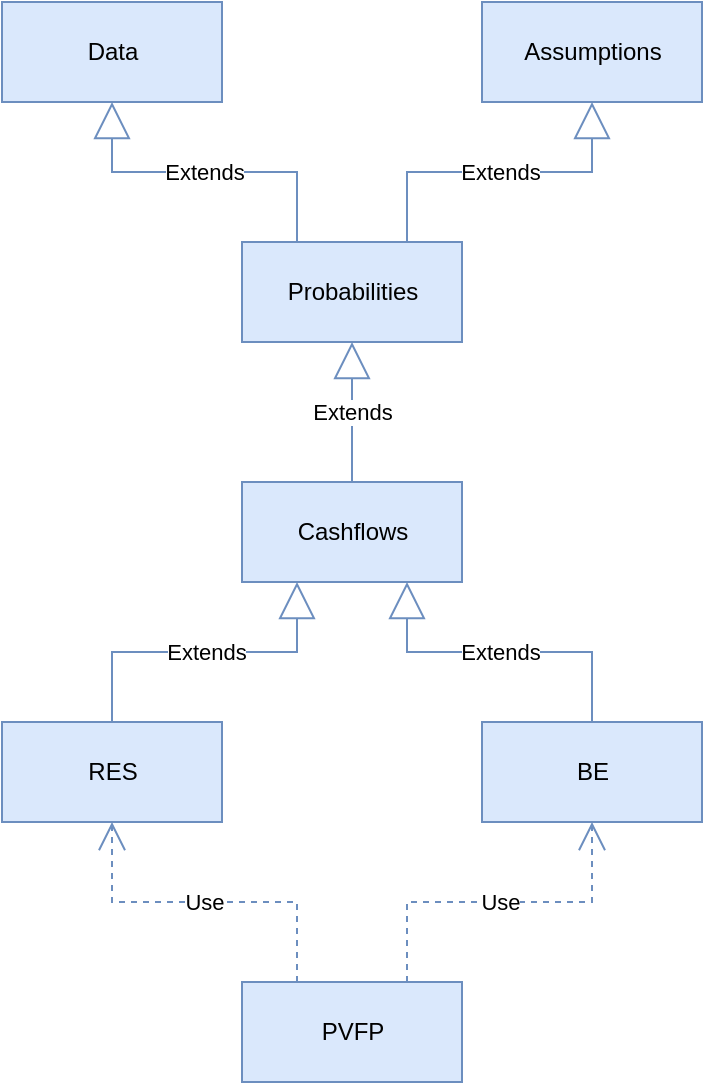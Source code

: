 <mxfile version="16.3.0" type="device"><diagram id="Wu3kl6D5vvVtLLNKno-e" name="Page-1"><mxGraphModel dx="1286" dy="899" grid="1" gridSize="10" guides="1" tooltips="1" connect="1" arrows="1" fold="1" page="1" pageScale="1" pageWidth="850" pageHeight="1100" math="0" shadow="0"><root><mxCell id="0"/><mxCell id="1" parent="0"/><mxCell id="OK7gbHvyzIRkmrJWrRgi-3" value="BE" style="html=1;fillColor=#dae8fc;strokeColor=#6c8ebf;" vertex="1" parent="1"><mxGeometry x="470" y="450" width="110" height="50" as="geometry"/></mxCell><mxCell id="OK7gbHvyzIRkmrJWrRgi-4" value="RES" style="html=1;fillColor=#dae8fc;strokeColor=#6c8ebf;" vertex="1" parent="1"><mxGeometry x="230" y="450" width="110" height="50" as="geometry"/></mxCell><mxCell id="OK7gbHvyzIRkmrJWrRgi-5" value="PVFP" style="html=1;fillColor=#dae8fc;strokeColor=#6c8ebf;" vertex="1" parent="1"><mxGeometry x="350" y="580" width="110" height="50" as="geometry"/></mxCell><mxCell id="OK7gbHvyzIRkmrJWrRgi-6" value="Cashflows" style="html=1;fillColor=#dae8fc;strokeColor=#6c8ebf;" vertex="1" parent="1"><mxGeometry x="350" y="330" width="110" height="50" as="geometry"/></mxCell><mxCell id="OK7gbHvyzIRkmrJWrRgi-7" value="Probabilities" style="html=1;fillColor=#dae8fc;strokeColor=#6c8ebf;" vertex="1" parent="1"><mxGeometry x="350" y="210" width="110" height="50" as="geometry"/></mxCell><mxCell id="OK7gbHvyzIRkmrJWrRgi-8" value="Assumptions" style="html=1;fillColor=#dae8fc;strokeColor=#6c8ebf;" vertex="1" parent="1"><mxGeometry x="470" y="90" width="110" height="50" as="geometry"/></mxCell><mxCell id="OK7gbHvyzIRkmrJWrRgi-9" value="Data" style="html=1;fillColor=#dae8fc;strokeColor=#6c8ebf;" vertex="1" parent="1"><mxGeometry x="230" y="90" width="110" height="50" as="geometry"/></mxCell><mxCell id="OK7gbHvyzIRkmrJWrRgi-10" value="Extends" style="endArrow=block;endSize=16;endFill=0;html=1;rounded=0;exitX=0.75;exitY=0;exitDx=0;exitDy=0;entryX=0.5;entryY=1;entryDx=0;entryDy=0;edgeStyle=orthogonalEdgeStyle;fillColor=#dae8fc;strokeColor=#6c8ebf;" edge="1" parent="1" source="OK7gbHvyzIRkmrJWrRgi-7" target="OK7gbHvyzIRkmrJWrRgi-8"><mxGeometry width="160" relative="1" as="geometry"><mxPoint x="390" y="460" as="sourcePoint"/><mxPoint x="550" y="460" as="targetPoint"/></mxGeometry></mxCell><mxCell id="OK7gbHvyzIRkmrJWrRgi-11" value="Extends" style="endArrow=block;endSize=16;endFill=0;html=1;rounded=0;entryX=0.5;entryY=1;entryDx=0;entryDy=0;edgeStyle=orthogonalEdgeStyle;exitX=0.25;exitY=0;exitDx=0;exitDy=0;fillColor=#dae8fc;strokeColor=#6c8ebf;" edge="1" parent="1" source="OK7gbHvyzIRkmrJWrRgi-7" target="OK7gbHvyzIRkmrJWrRgi-9"><mxGeometry width="160" relative="1" as="geometry"><mxPoint x="415" y="220" as="sourcePoint"/><mxPoint x="535" y="170" as="targetPoint"/></mxGeometry></mxCell><mxCell id="OK7gbHvyzIRkmrJWrRgi-12" value="Extends" style="endArrow=block;endSize=16;endFill=0;html=1;rounded=0;exitX=0.5;exitY=0;exitDx=0;exitDy=0;entryX=0.5;entryY=1;entryDx=0;entryDy=0;edgeStyle=orthogonalEdgeStyle;fillColor=#dae8fc;strokeColor=#6c8ebf;" edge="1" parent="1" source="OK7gbHvyzIRkmrJWrRgi-6" target="OK7gbHvyzIRkmrJWrRgi-7"><mxGeometry width="160" relative="1" as="geometry"><mxPoint x="415" y="220" as="sourcePoint"/><mxPoint x="535" y="170" as="targetPoint"/></mxGeometry></mxCell><mxCell id="OK7gbHvyzIRkmrJWrRgi-13" value="Extends" style="endArrow=block;endSize=16;endFill=0;html=1;rounded=0;exitX=0.5;exitY=0;exitDx=0;exitDy=0;entryX=0.25;entryY=1;entryDx=0;entryDy=0;edgeStyle=orthogonalEdgeStyle;fillColor=#dae8fc;strokeColor=#6c8ebf;" edge="1" parent="1" source="OK7gbHvyzIRkmrJWrRgi-4" target="OK7gbHvyzIRkmrJWrRgi-6"><mxGeometry width="160" relative="1" as="geometry"><mxPoint x="415" y="220" as="sourcePoint"/><mxPoint x="535" y="170" as="targetPoint"/></mxGeometry></mxCell><mxCell id="OK7gbHvyzIRkmrJWrRgi-14" value="Extends" style="endArrow=block;endSize=16;endFill=0;html=1;rounded=0;exitX=0.5;exitY=0;exitDx=0;exitDy=0;entryX=0.75;entryY=1;entryDx=0;entryDy=0;edgeStyle=orthogonalEdgeStyle;fillColor=#dae8fc;strokeColor=#6c8ebf;" edge="1" parent="1" source="OK7gbHvyzIRkmrJWrRgi-3" target="OK7gbHvyzIRkmrJWrRgi-6"><mxGeometry width="160" relative="1" as="geometry"><mxPoint x="305" y="440" as="sourcePoint"/><mxPoint x="387.5" y="390" as="targetPoint"/></mxGeometry></mxCell><mxCell id="OK7gbHvyzIRkmrJWrRgi-15" value="Use" style="endArrow=open;endSize=12;dashed=1;html=1;rounded=0;exitX=0.75;exitY=0;exitDx=0;exitDy=0;entryX=0.5;entryY=1;entryDx=0;entryDy=0;edgeStyle=orthogonalEdgeStyle;fillColor=#dae8fc;strokeColor=#6c8ebf;" edge="1" parent="1" source="OK7gbHvyzIRkmrJWrRgi-5" target="OK7gbHvyzIRkmrJWrRgi-3"><mxGeometry width="160" relative="1" as="geometry"><mxPoint x="390" y="460" as="sourcePoint"/><mxPoint x="550" y="460" as="targetPoint"/></mxGeometry></mxCell><mxCell id="OK7gbHvyzIRkmrJWrRgi-16" value="Use" style="endArrow=open;endSize=12;dashed=1;html=1;rounded=0;exitX=0.25;exitY=0;exitDx=0;exitDy=0;entryX=0.5;entryY=1;entryDx=0;entryDy=0;edgeStyle=orthogonalEdgeStyle;fillColor=#dae8fc;strokeColor=#6c8ebf;" edge="1" parent="1" source="OK7gbHvyzIRkmrJWrRgi-5" target="OK7gbHvyzIRkmrJWrRgi-4"><mxGeometry width="160" relative="1" as="geometry"><mxPoint x="415" y="610" as="sourcePoint"/><mxPoint x="505" y="510" as="targetPoint"/></mxGeometry></mxCell></root></mxGraphModel></diagram></mxfile>